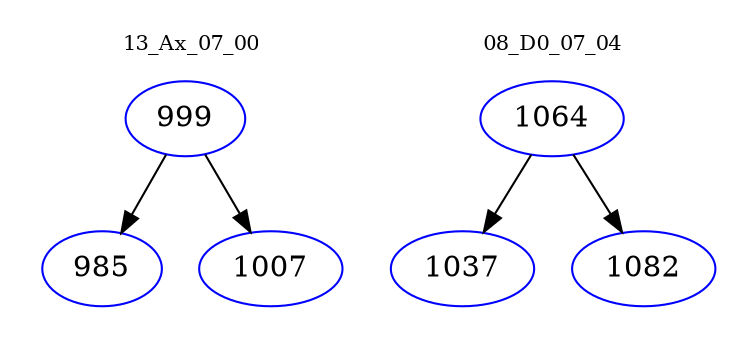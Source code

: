 digraph{
subgraph cluster_0 {
color = white
label = "13_Ax_07_00";
fontsize=10;
T0_999 [label="999", color="blue"]
T0_999 -> T0_985 [color="black"]
T0_985 [label="985", color="blue"]
T0_999 -> T0_1007 [color="black"]
T0_1007 [label="1007", color="blue"]
}
subgraph cluster_1 {
color = white
label = "08_D0_07_04";
fontsize=10;
T1_1064 [label="1064", color="blue"]
T1_1064 -> T1_1037 [color="black"]
T1_1037 [label="1037", color="blue"]
T1_1064 -> T1_1082 [color="black"]
T1_1082 [label="1082", color="blue"]
}
}
